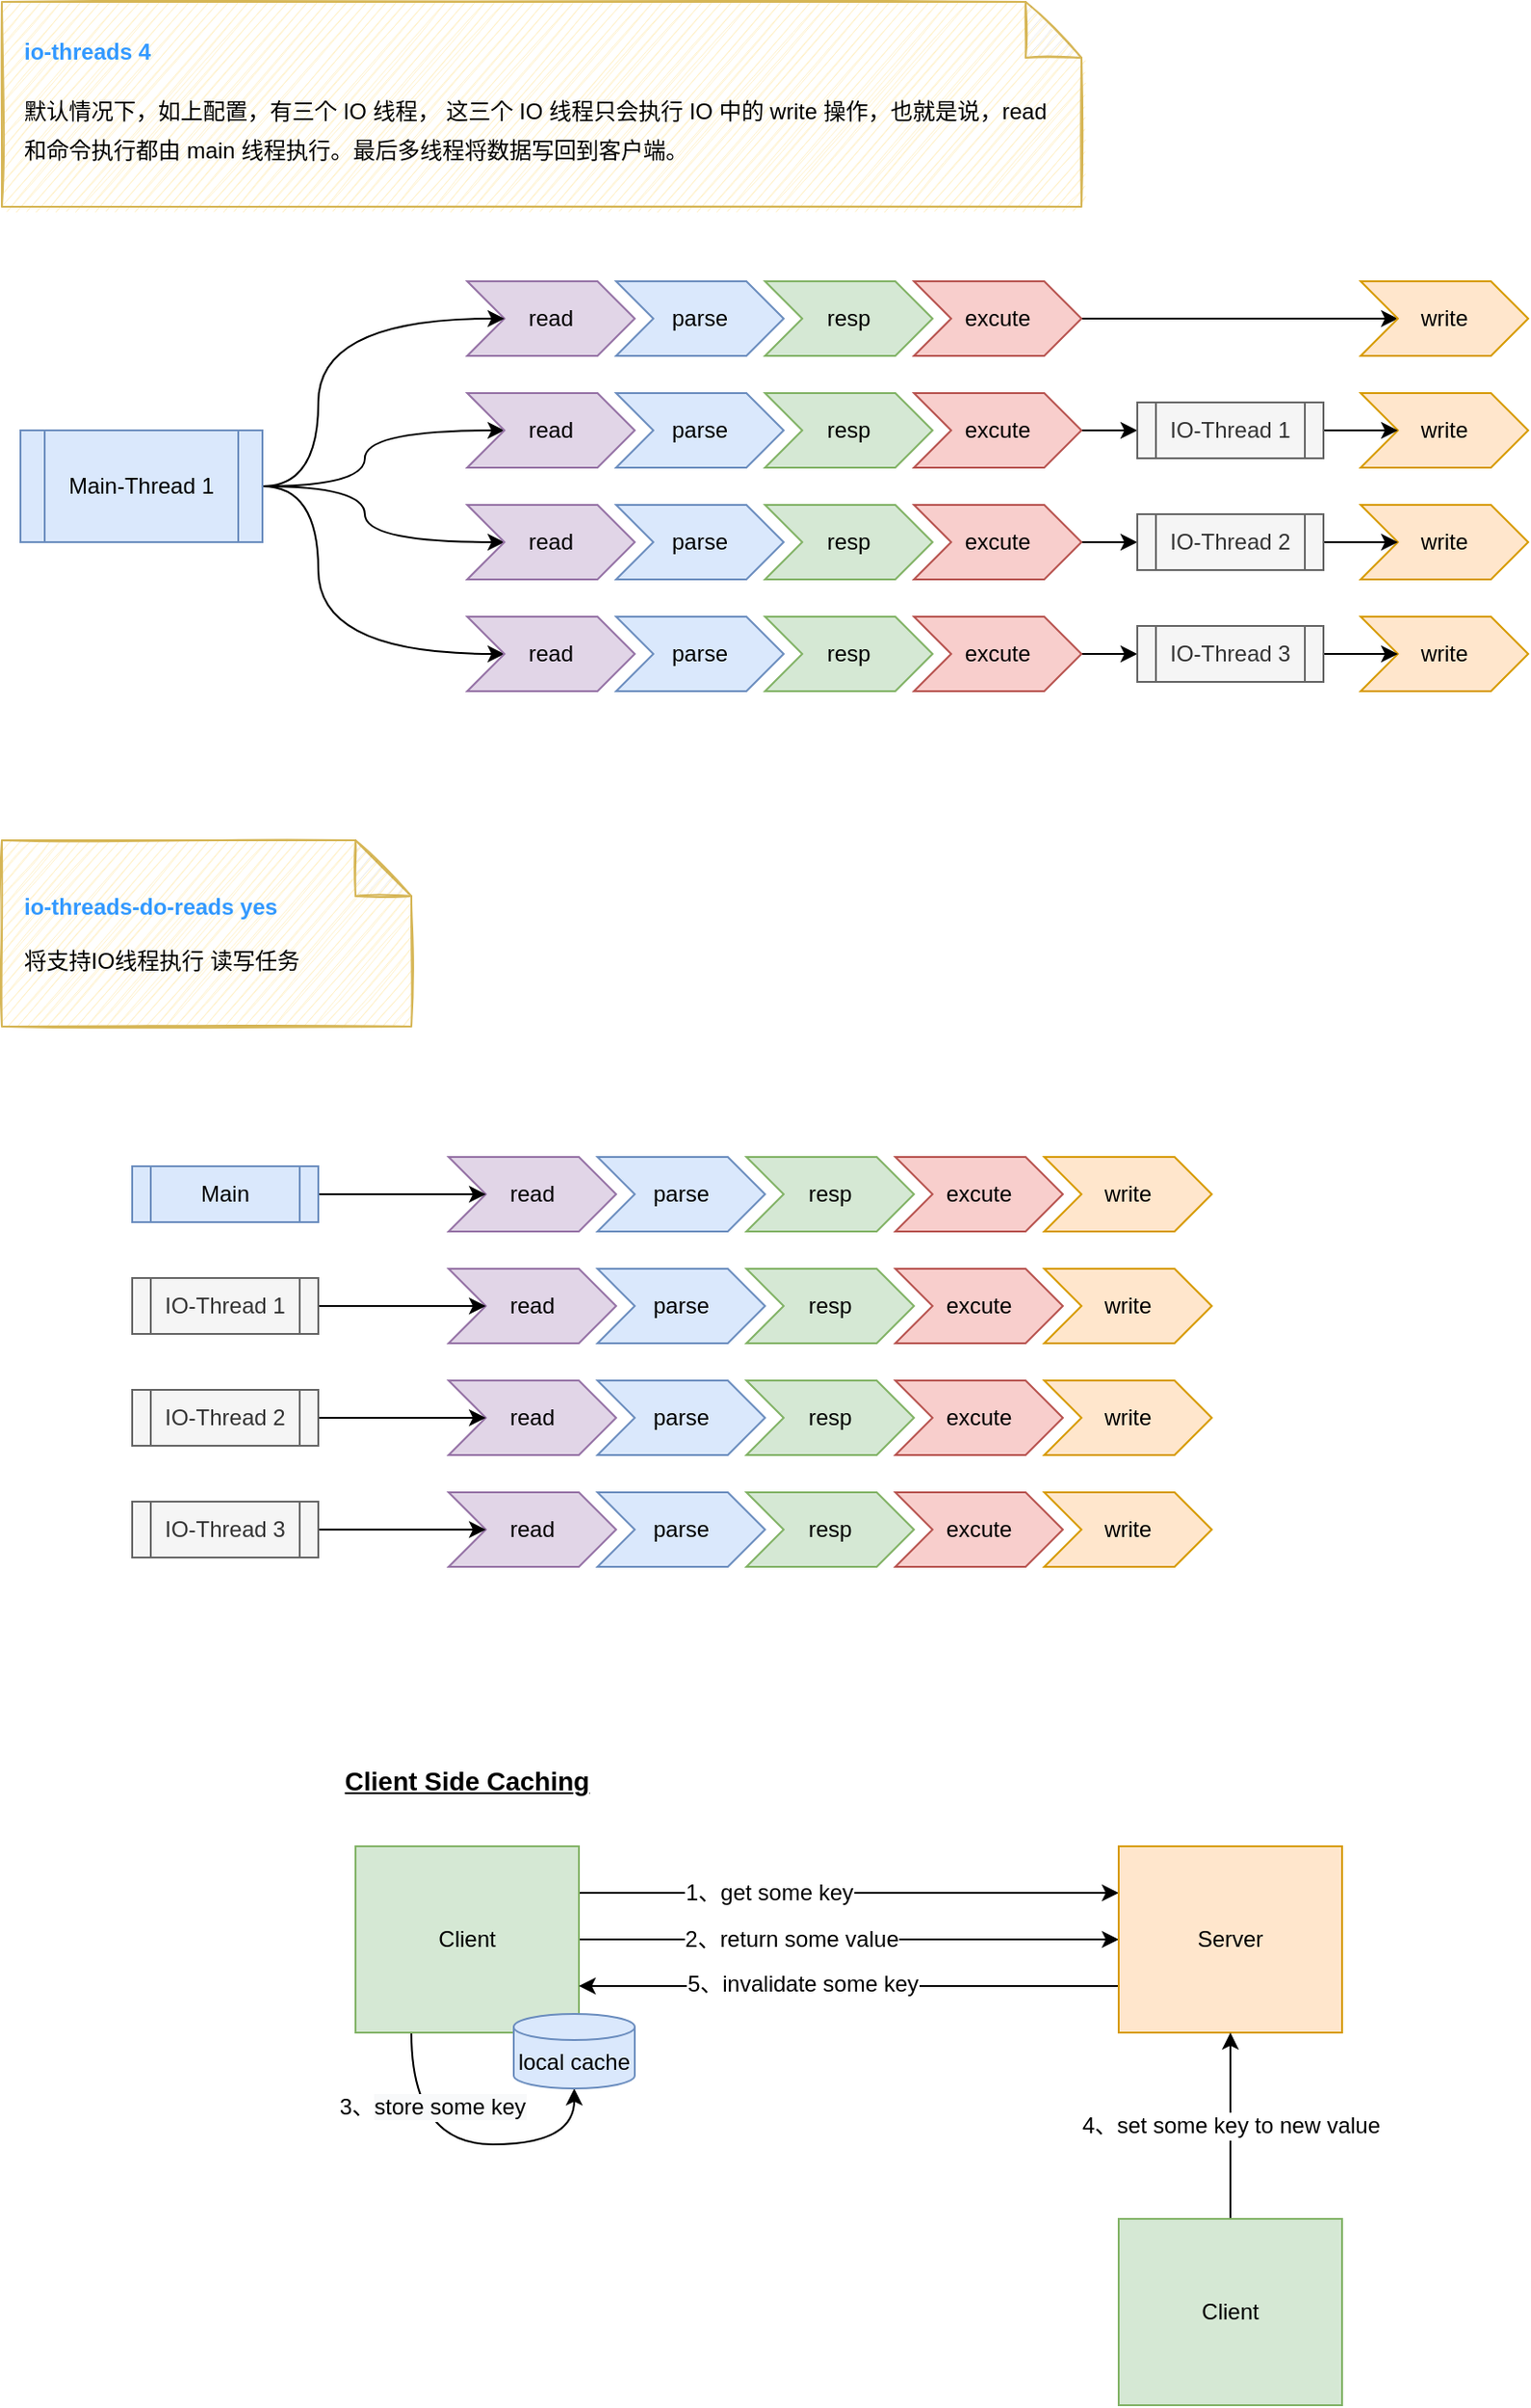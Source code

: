 <mxfile version="16.2.6" type="github">
  <diagram id="o3Vj37FuA6i_zCHPi91s" name="Page-1">
    <mxGraphModel dx="1186" dy="654" grid="1" gridSize="10" guides="1" tooltips="1" connect="1" arrows="1" fold="1" page="1" pageScale="1" pageWidth="827" pageHeight="1169" math="0" shadow="0">
      <root>
        <mxCell id="0" />
        <mxCell id="1" parent="0" />
        <mxCell id="VDrUXmHTbGzfBgASFpA9-1" value="read" style="shape=step;perimeter=stepPerimeter;whiteSpace=wrap;html=1;fixedSize=1;fillColor=#e1d5e7;strokeColor=#9673a6;" vertex="1" parent="1">
          <mxGeometry x="320" y="210" width="90" height="40" as="geometry" />
        </mxCell>
        <mxCell id="VDrUXmHTbGzfBgASFpA9-24" style="edgeStyle=orthogonalEdgeStyle;rounded=0;orthogonalLoop=1;jettySize=auto;html=1;entryX=0;entryY=0.5;entryDx=0;entryDy=0;curved=1;exitX=1;exitY=0.5;exitDx=0;exitDy=0;" edge="1" parent="1" source="VDrUXmHTbGzfBgASFpA9-31" target="VDrUXmHTbGzfBgASFpA9-1">
          <mxGeometry relative="1" as="geometry">
            <mxPoint x="180" y="320" as="sourcePoint" />
            <Array as="points">
              <mxPoint x="240" y="320" />
              <mxPoint x="240" y="230" />
            </Array>
          </mxGeometry>
        </mxCell>
        <mxCell id="VDrUXmHTbGzfBgASFpA9-25" style="edgeStyle=orthogonalEdgeStyle;curved=1;rounded=0;orthogonalLoop=1;jettySize=auto;html=1;exitX=1;exitY=0.5;exitDx=0;exitDy=0;entryX=0;entryY=0.5;entryDx=0;entryDy=0;" edge="1" parent="1" source="VDrUXmHTbGzfBgASFpA9-31" target="VDrUXmHTbGzfBgASFpA9-14">
          <mxGeometry relative="1" as="geometry">
            <mxPoint x="200" y="320" as="sourcePoint" />
            <Array as="points">
              <mxPoint x="240" y="320" />
              <mxPoint x="240" y="410" />
            </Array>
          </mxGeometry>
        </mxCell>
        <mxCell id="VDrUXmHTbGzfBgASFpA9-26" style="edgeStyle=orthogonalEdgeStyle;curved=1;rounded=0;orthogonalLoop=1;jettySize=auto;html=1;exitX=1;exitY=0.5;exitDx=0;exitDy=0;" edge="1" parent="1" source="VDrUXmHTbGzfBgASFpA9-31" target="VDrUXmHTbGzfBgASFpA9-6">
          <mxGeometry relative="1" as="geometry">
            <mxPoint x="200" y="320" as="sourcePoint" />
          </mxGeometry>
        </mxCell>
        <mxCell id="VDrUXmHTbGzfBgASFpA9-27" style="edgeStyle=orthogonalEdgeStyle;curved=1;rounded=0;orthogonalLoop=1;jettySize=auto;html=1;exitX=1;exitY=0.5;exitDx=0;exitDy=0;" edge="1" parent="1" source="VDrUXmHTbGzfBgASFpA9-31" target="VDrUXmHTbGzfBgASFpA9-10">
          <mxGeometry relative="1" as="geometry">
            <mxPoint x="200" y="320" as="sourcePoint" />
          </mxGeometry>
        </mxCell>
        <mxCell id="VDrUXmHTbGzfBgASFpA9-3" value="parse" style="shape=step;perimeter=stepPerimeter;whiteSpace=wrap;html=1;fixedSize=1;fillColor=#dae8fc;strokeColor=#6c8ebf;" vertex="1" parent="1">
          <mxGeometry x="400" y="210" width="90" height="40" as="geometry" />
        </mxCell>
        <mxCell id="VDrUXmHTbGzfBgASFpA9-4" value="resp" style="shape=step;perimeter=stepPerimeter;whiteSpace=wrap;html=1;fixedSize=1;fillColor=#d5e8d4;strokeColor=#82b366;" vertex="1" parent="1">
          <mxGeometry x="480" y="210" width="90" height="40" as="geometry" />
        </mxCell>
        <mxCell id="VDrUXmHTbGzfBgASFpA9-23" style="edgeStyle=orthogonalEdgeStyle;rounded=0;orthogonalLoop=1;jettySize=auto;html=1;exitX=1;exitY=0.5;exitDx=0;exitDy=0;entryX=0;entryY=0.5;entryDx=0;entryDy=0;" edge="1" parent="1" source="VDrUXmHTbGzfBgASFpA9-5" target="VDrUXmHTbGzfBgASFpA9-19">
          <mxGeometry relative="1" as="geometry" />
        </mxCell>
        <mxCell id="VDrUXmHTbGzfBgASFpA9-5" value="excute" style="shape=step;perimeter=stepPerimeter;whiteSpace=wrap;html=1;fixedSize=1;fillColor=#f8cecc;strokeColor=#b85450;" vertex="1" parent="1">
          <mxGeometry x="560" y="210" width="90" height="40" as="geometry" />
        </mxCell>
        <mxCell id="VDrUXmHTbGzfBgASFpA9-6" value="read" style="shape=step;perimeter=stepPerimeter;whiteSpace=wrap;html=1;fixedSize=1;fillColor=#e1d5e7;strokeColor=#9673a6;" vertex="1" parent="1">
          <mxGeometry x="320" y="270" width="90" height="40" as="geometry" />
        </mxCell>
        <mxCell id="VDrUXmHTbGzfBgASFpA9-7" value="parse" style="shape=step;perimeter=stepPerimeter;whiteSpace=wrap;html=1;fixedSize=1;fillColor=#dae8fc;strokeColor=#6c8ebf;" vertex="1" parent="1">
          <mxGeometry x="400" y="270" width="90" height="40" as="geometry" />
        </mxCell>
        <mxCell id="VDrUXmHTbGzfBgASFpA9-8" value="resp" style="shape=step;perimeter=stepPerimeter;whiteSpace=wrap;html=1;fixedSize=1;fillColor=#d5e8d4;strokeColor=#82b366;" vertex="1" parent="1">
          <mxGeometry x="480" y="270" width="90" height="40" as="geometry" />
        </mxCell>
        <mxCell id="VDrUXmHTbGzfBgASFpA9-29" style="edgeStyle=orthogonalEdgeStyle;curved=1;rounded=0;orthogonalLoop=1;jettySize=auto;html=1;exitX=1;exitY=0.5;exitDx=0;exitDy=0;entryX=0;entryY=0.5;entryDx=0;entryDy=0;" edge="1" parent="1" source="VDrUXmHTbGzfBgASFpA9-9" target="VDrUXmHTbGzfBgASFpA9-28">
          <mxGeometry relative="1" as="geometry" />
        </mxCell>
        <mxCell id="VDrUXmHTbGzfBgASFpA9-9" value="excute" style="shape=step;perimeter=stepPerimeter;whiteSpace=wrap;html=1;fixedSize=1;fillColor=#f8cecc;strokeColor=#b85450;" vertex="1" parent="1">
          <mxGeometry x="560" y="270" width="90" height="40" as="geometry" />
        </mxCell>
        <mxCell id="VDrUXmHTbGzfBgASFpA9-10" value="read" style="shape=step;perimeter=stepPerimeter;whiteSpace=wrap;html=1;fixedSize=1;fillColor=#e1d5e7;strokeColor=#9673a6;" vertex="1" parent="1">
          <mxGeometry x="320" y="330" width="90" height="40" as="geometry" />
        </mxCell>
        <mxCell id="VDrUXmHTbGzfBgASFpA9-11" value="parse" style="shape=step;perimeter=stepPerimeter;whiteSpace=wrap;html=1;fixedSize=1;fillColor=#dae8fc;strokeColor=#6c8ebf;" vertex="1" parent="1">
          <mxGeometry x="400" y="330" width="90" height="40" as="geometry" />
        </mxCell>
        <mxCell id="VDrUXmHTbGzfBgASFpA9-12" value="resp" style="shape=step;perimeter=stepPerimeter;whiteSpace=wrap;html=1;fixedSize=1;fillColor=#d5e8d4;strokeColor=#82b366;" vertex="1" parent="1">
          <mxGeometry x="480" y="330" width="90" height="40" as="geometry" />
        </mxCell>
        <mxCell id="VDrUXmHTbGzfBgASFpA9-35" style="edgeStyle=orthogonalEdgeStyle;curved=1;rounded=0;orthogonalLoop=1;jettySize=auto;html=1;exitX=1;exitY=0.5;exitDx=0;exitDy=0;entryX=0;entryY=0.5;entryDx=0;entryDy=0;" edge="1" parent="1" source="VDrUXmHTbGzfBgASFpA9-13" target="VDrUXmHTbGzfBgASFpA9-33">
          <mxGeometry relative="1" as="geometry" />
        </mxCell>
        <mxCell id="VDrUXmHTbGzfBgASFpA9-13" value="excute" style="shape=step;perimeter=stepPerimeter;whiteSpace=wrap;html=1;fixedSize=1;fillColor=#f8cecc;strokeColor=#b85450;" vertex="1" parent="1">
          <mxGeometry x="560" y="330" width="90" height="40" as="geometry" />
        </mxCell>
        <mxCell id="VDrUXmHTbGzfBgASFpA9-14" value="read" style="shape=step;perimeter=stepPerimeter;whiteSpace=wrap;html=1;fixedSize=1;fillColor=#e1d5e7;strokeColor=#9673a6;" vertex="1" parent="1">
          <mxGeometry x="320" y="390" width="90" height="40" as="geometry" />
        </mxCell>
        <mxCell id="VDrUXmHTbGzfBgASFpA9-15" value="parse" style="shape=step;perimeter=stepPerimeter;whiteSpace=wrap;html=1;fixedSize=1;fillColor=#dae8fc;strokeColor=#6c8ebf;" vertex="1" parent="1">
          <mxGeometry x="400" y="390" width="90" height="40" as="geometry" />
        </mxCell>
        <mxCell id="VDrUXmHTbGzfBgASFpA9-16" value="resp" style="shape=step;perimeter=stepPerimeter;whiteSpace=wrap;html=1;fixedSize=1;fillColor=#d5e8d4;strokeColor=#82b366;" vertex="1" parent="1">
          <mxGeometry x="480" y="390" width="90" height="40" as="geometry" />
        </mxCell>
        <mxCell id="VDrUXmHTbGzfBgASFpA9-37" style="edgeStyle=orthogonalEdgeStyle;curved=1;rounded=0;orthogonalLoop=1;jettySize=auto;html=1;exitX=1;exitY=0.5;exitDx=0;exitDy=0;entryX=0;entryY=0.5;entryDx=0;entryDy=0;" edge="1" parent="1" source="VDrUXmHTbGzfBgASFpA9-17" target="VDrUXmHTbGzfBgASFpA9-34">
          <mxGeometry relative="1" as="geometry" />
        </mxCell>
        <mxCell id="VDrUXmHTbGzfBgASFpA9-17" value="excute" style="shape=step;perimeter=stepPerimeter;whiteSpace=wrap;html=1;fixedSize=1;fillColor=#f8cecc;strokeColor=#b85450;" vertex="1" parent="1">
          <mxGeometry x="560" y="390" width="90" height="40" as="geometry" />
        </mxCell>
        <mxCell id="VDrUXmHTbGzfBgASFpA9-19" value="write" style="shape=step;perimeter=stepPerimeter;whiteSpace=wrap;html=1;fixedSize=1;fillColor=#ffe6cc;strokeColor=#d79b00;" vertex="1" parent="1">
          <mxGeometry x="800" y="210" width="90" height="40" as="geometry" />
        </mxCell>
        <mxCell id="VDrUXmHTbGzfBgASFpA9-20" value="write" style="shape=step;perimeter=stepPerimeter;whiteSpace=wrap;html=1;fixedSize=1;fillColor=#ffe6cc;strokeColor=#d79b00;" vertex="1" parent="1">
          <mxGeometry x="800" y="270" width="90" height="40" as="geometry" />
        </mxCell>
        <mxCell id="VDrUXmHTbGzfBgASFpA9-21" value="write" style="shape=step;perimeter=stepPerimeter;whiteSpace=wrap;html=1;fixedSize=1;fillColor=#ffe6cc;strokeColor=#d79b00;" vertex="1" parent="1">
          <mxGeometry x="800" y="330" width="90" height="40" as="geometry" />
        </mxCell>
        <mxCell id="VDrUXmHTbGzfBgASFpA9-22" value="write" style="shape=step;perimeter=stepPerimeter;whiteSpace=wrap;html=1;fixedSize=1;fillColor=#ffe6cc;strokeColor=#d79b00;" vertex="1" parent="1">
          <mxGeometry x="800" y="390" width="90" height="40" as="geometry" />
        </mxCell>
        <mxCell id="VDrUXmHTbGzfBgASFpA9-32" value="" style="edgeStyle=orthogonalEdgeStyle;curved=1;rounded=0;orthogonalLoop=1;jettySize=auto;html=1;" edge="1" parent="1" source="VDrUXmHTbGzfBgASFpA9-28" target="VDrUXmHTbGzfBgASFpA9-20">
          <mxGeometry relative="1" as="geometry" />
        </mxCell>
        <mxCell id="VDrUXmHTbGzfBgASFpA9-28" value="IO-Thread 1" style="shape=process;whiteSpace=wrap;html=1;backgroundOutline=1;fillColor=#f5f5f5;strokeColor=#666666;fontColor=#333333;" vertex="1" parent="1">
          <mxGeometry x="680" y="275" width="100" height="30" as="geometry" />
        </mxCell>
        <mxCell id="VDrUXmHTbGzfBgASFpA9-31" value="Main-Thread 1" style="shape=process;whiteSpace=wrap;html=1;backgroundOutline=1;fillColor=#dae8fc;strokeColor=#6c8ebf;" vertex="1" parent="1">
          <mxGeometry x="80" y="290" width="130" height="60" as="geometry" />
        </mxCell>
        <mxCell id="VDrUXmHTbGzfBgASFpA9-36" style="edgeStyle=orthogonalEdgeStyle;curved=1;rounded=0;orthogonalLoop=1;jettySize=auto;html=1;exitX=1;exitY=0.5;exitDx=0;exitDy=0;" edge="1" parent="1" source="VDrUXmHTbGzfBgASFpA9-33" target="VDrUXmHTbGzfBgASFpA9-21">
          <mxGeometry relative="1" as="geometry" />
        </mxCell>
        <mxCell id="VDrUXmHTbGzfBgASFpA9-33" value="IO-Thread 2" style="shape=process;whiteSpace=wrap;html=1;backgroundOutline=1;fillColor=#f5f5f5;strokeColor=#666666;fontColor=#333333;" vertex="1" parent="1">
          <mxGeometry x="680" y="335" width="100" height="30" as="geometry" />
        </mxCell>
        <mxCell id="VDrUXmHTbGzfBgASFpA9-38" style="edgeStyle=orthogonalEdgeStyle;curved=1;rounded=0;orthogonalLoop=1;jettySize=auto;html=1;exitX=1;exitY=0.5;exitDx=0;exitDy=0;" edge="1" parent="1" source="VDrUXmHTbGzfBgASFpA9-34" target="VDrUXmHTbGzfBgASFpA9-22">
          <mxGeometry relative="1" as="geometry" />
        </mxCell>
        <mxCell id="VDrUXmHTbGzfBgASFpA9-34" value="IO-Thread 3" style="shape=process;whiteSpace=wrap;html=1;backgroundOutline=1;fillColor=#f5f5f5;strokeColor=#666666;fontColor=#333333;" vertex="1" parent="1">
          <mxGeometry x="680" y="395" width="100" height="30" as="geometry" />
        </mxCell>
        <mxCell id="VDrUXmHTbGzfBgASFpA9-40" value="&lt;div&gt;&lt;font style=&quot;font-size: 12px&quot; color=&quot;#3399ff&quot;&gt;&lt;b&gt;io-threads 4&lt;br&gt;              &lt;/b&gt;&lt;/font&gt;&lt;/div&gt;&lt;div&gt;&lt;font style=&quot;font-size: 12px&quot; color=&quot;#3399ff&quot;&gt;&lt;br&gt;&lt;/font&gt;&lt;/div&gt;&lt;div&gt;&lt;div style=&quot;line-height: 1.75&quot;&gt;&lt;font style=&quot;font-size: 12px&quot;&gt;默认情况下，如上配置，有三个 IO 线程， 这三个 IO 线程只会执行 IO 中的 write 操作，也就是说，read 和命令执行都由 main 线程执行。最后多线程将数据写回到客户端。&lt;/font&gt;&lt;/div&gt;&lt;/div&gt;" style="shape=note;whiteSpace=wrap;html=1;backgroundOutline=1;darkOpacity=0.05;align=left;spacing=12;verticalAlign=middle;sketch=1;fillColor=#fff2cc;strokeColor=#d6b656;" vertex="1" parent="1">
          <mxGeometry x="70" y="60" width="580" height="110" as="geometry" />
        </mxCell>
        <mxCell id="VDrUXmHTbGzfBgASFpA9-41" value="&lt;div&gt;&lt;font color=&quot;#3399ff&quot;&gt;&lt;b&gt;io-threads-do-reads yes&lt;/b&gt;&lt;/font&gt;&lt;/div&gt;&lt;div&gt;&lt;font color=&quot;#3399ff&quot;&gt;&lt;br&gt;&lt;/font&gt;&lt;/div&gt;&lt;div&gt;&lt;div&gt;将支持IO线程执行 读写任务&lt;br&gt;              &lt;/div&gt;&lt;/div&gt;" style="shape=note;whiteSpace=wrap;html=1;backgroundOutline=1;darkOpacity=0.05;align=left;spacing=12;verticalAlign=middle;sketch=1;fillColor=#fff2cc;strokeColor=#d6b656;" vertex="1" parent="1">
          <mxGeometry x="70" y="510" width="220" height="100" as="geometry" />
        </mxCell>
        <mxCell id="VDrUXmHTbGzfBgASFpA9-42" value="read" style="shape=step;perimeter=stepPerimeter;whiteSpace=wrap;html=1;fixedSize=1;fillColor=#e1d5e7;strokeColor=#9673a6;" vertex="1" parent="1">
          <mxGeometry x="310" y="680" width="90" height="40" as="geometry" />
        </mxCell>
        <mxCell id="VDrUXmHTbGzfBgASFpA9-47" value="parse" style="shape=step;perimeter=stepPerimeter;whiteSpace=wrap;html=1;fixedSize=1;fillColor=#dae8fc;strokeColor=#6c8ebf;" vertex="1" parent="1">
          <mxGeometry x="390" y="680" width="90" height="40" as="geometry" />
        </mxCell>
        <mxCell id="VDrUXmHTbGzfBgASFpA9-48" value="resp" style="shape=step;perimeter=stepPerimeter;whiteSpace=wrap;html=1;fixedSize=1;fillColor=#d5e8d4;strokeColor=#82b366;" vertex="1" parent="1">
          <mxGeometry x="470" y="680" width="90" height="40" as="geometry" />
        </mxCell>
        <mxCell id="VDrUXmHTbGzfBgASFpA9-50" value="excute" style="shape=step;perimeter=stepPerimeter;whiteSpace=wrap;html=1;fixedSize=1;fillColor=#f8cecc;strokeColor=#b85450;" vertex="1" parent="1">
          <mxGeometry x="550" y="680" width="90" height="40" as="geometry" />
        </mxCell>
        <mxCell id="VDrUXmHTbGzfBgASFpA9-51" value="read" style="shape=step;perimeter=stepPerimeter;whiteSpace=wrap;html=1;fixedSize=1;fillColor=#e1d5e7;strokeColor=#9673a6;" vertex="1" parent="1">
          <mxGeometry x="310" y="740" width="90" height="40" as="geometry" />
        </mxCell>
        <mxCell id="VDrUXmHTbGzfBgASFpA9-52" value="parse" style="shape=step;perimeter=stepPerimeter;whiteSpace=wrap;html=1;fixedSize=1;fillColor=#dae8fc;strokeColor=#6c8ebf;" vertex="1" parent="1">
          <mxGeometry x="390" y="740" width="90" height="40" as="geometry" />
        </mxCell>
        <mxCell id="VDrUXmHTbGzfBgASFpA9-53" value="resp" style="shape=step;perimeter=stepPerimeter;whiteSpace=wrap;html=1;fixedSize=1;fillColor=#d5e8d4;strokeColor=#82b366;" vertex="1" parent="1">
          <mxGeometry x="470" y="740" width="90" height="40" as="geometry" />
        </mxCell>
        <mxCell id="VDrUXmHTbGzfBgASFpA9-55" value="excute" style="shape=step;perimeter=stepPerimeter;whiteSpace=wrap;html=1;fixedSize=1;fillColor=#f8cecc;strokeColor=#b85450;" vertex="1" parent="1">
          <mxGeometry x="550" y="740" width="90" height="40" as="geometry" />
        </mxCell>
        <mxCell id="VDrUXmHTbGzfBgASFpA9-56" value="read" style="shape=step;perimeter=stepPerimeter;whiteSpace=wrap;html=1;fixedSize=1;fillColor=#e1d5e7;strokeColor=#9673a6;" vertex="1" parent="1">
          <mxGeometry x="310" y="800" width="90" height="40" as="geometry" />
        </mxCell>
        <mxCell id="VDrUXmHTbGzfBgASFpA9-57" value="parse" style="shape=step;perimeter=stepPerimeter;whiteSpace=wrap;html=1;fixedSize=1;fillColor=#dae8fc;strokeColor=#6c8ebf;" vertex="1" parent="1">
          <mxGeometry x="390" y="800" width="90" height="40" as="geometry" />
        </mxCell>
        <mxCell id="VDrUXmHTbGzfBgASFpA9-58" value="resp" style="shape=step;perimeter=stepPerimeter;whiteSpace=wrap;html=1;fixedSize=1;fillColor=#d5e8d4;strokeColor=#82b366;" vertex="1" parent="1">
          <mxGeometry x="470" y="800" width="90" height="40" as="geometry" />
        </mxCell>
        <mxCell id="VDrUXmHTbGzfBgASFpA9-60" value="excute" style="shape=step;perimeter=stepPerimeter;whiteSpace=wrap;html=1;fixedSize=1;fillColor=#f8cecc;strokeColor=#b85450;" vertex="1" parent="1">
          <mxGeometry x="550" y="800" width="90" height="40" as="geometry" />
        </mxCell>
        <mxCell id="VDrUXmHTbGzfBgASFpA9-61" value="read" style="shape=step;perimeter=stepPerimeter;whiteSpace=wrap;html=1;fixedSize=1;fillColor=#e1d5e7;strokeColor=#9673a6;" vertex="1" parent="1">
          <mxGeometry x="310" y="860" width="90" height="40" as="geometry" />
        </mxCell>
        <mxCell id="VDrUXmHTbGzfBgASFpA9-62" value="parse" style="shape=step;perimeter=stepPerimeter;whiteSpace=wrap;html=1;fixedSize=1;fillColor=#dae8fc;strokeColor=#6c8ebf;" vertex="1" parent="1">
          <mxGeometry x="390" y="860" width="90" height="40" as="geometry" />
        </mxCell>
        <mxCell id="VDrUXmHTbGzfBgASFpA9-63" value="resp" style="shape=step;perimeter=stepPerimeter;whiteSpace=wrap;html=1;fixedSize=1;fillColor=#d5e8d4;strokeColor=#82b366;" vertex="1" parent="1">
          <mxGeometry x="470" y="860" width="90" height="40" as="geometry" />
        </mxCell>
        <mxCell id="VDrUXmHTbGzfBgASFpA9-65" value="excute" style="shape=step;perimeter=stepPerimeter;whiteSpace=wrap;html=1;fixedSize=1;fillColor=#f8cecc;strokeColor=#b85450;" vertex="1" parent="1">
          <mxGeometry x="550" y="860" width="90" height="40" as="geometry" />
        </mxCell>
        <mxCell id="VDrUXmHTbGzfBgASFpA9-66" value="write" style="shape=step;perimeter=stepPerimeter;whiteSpace=wrap;html=1;fixedSize=1;fillColor=#ffe6cc;strokeColor=#d79b00;" vertex="1" parent="1">
          <mxGeometry x="630" y="680" width="90" height="40" as="geometry" />
        </mxCell>
        <mxCell id="VDrUXmHTbGzfBgASFpA9-67" value="write" style="shape=step;perimeter=stepPerimeter;whiteSpace=wrap;html=1;fixedSize=1;fillColor=#ffe6cc;strokeColor=#d79b00;" vertex="1" parent="1">
          <mxGeometry x="630" y="740" width="90" height="40" as="geometry" />
        </mxCell>
        <mxCell id="VDrUXmHTbGzfBgASFpA9-68" value="write" style="shape=step;perimeter=stepPerimeter;whiteSpace=wrap;html=1;fixedSize=1;fillColor=#ffe6cc;strokeColor=#d79b00;" vertex="1" parent="1">
          <mxGeometry x="630" y="800" width="90" height="40" as="geometry" />
        </mxCell>
        <mxCell id="VDrUXmHTbGzfBgASFpA9-69" value="write" style="shape=step;perimeter=stepPerimeter;whiteSpace=wrap;html=1;fixedSize=1;fillColor=#ffe6cc;strokeColor=#d79b00;" vertex="1" parent="1">
          <mxGeometry x="630" y="860" width="90" height="40" as="geometry" />
        </mxCell>
        <mxCell id="VDrUXmHTbGzfBgASFpA9-85" style="edgeStyle=orthogonalEdgeStyle;curved=1;rounded=0;orthogonalLoop=1;jettySize=auto;html=1;exitX=1;exitY=0.5;exitDx=0;exitDy=0;entryX=0;entryY=0.5;entryDx=0;entryDy=0;fontSize=12;fontColor=#3399FF;" edge="1" parent="1" source="VDrUXmHTbGzfBgASFpA9-80" target="VDrUXmHTbGzfBgASFpA9-51">
          <mxGeometry relative="1" as="geometry" />
        </mxCell>
        <mxCell id="VDrUXmHTbGzfBgASFpA9-80" value="IO-Thread 1" style="shape=process;whiteSpace=wrap;html=1;backgroundOutline=1;fillColor=#f5f5f5;strokeColor=#666666;fontColor=#333333;" vertex="1" parent="1">
          <mxGeometry x="140" y="745" width="100" height="30" as="geometry" />
        </mxCell>
        <mxCell id="VDrUXmHTbGzfBgASFpA9-86" style="edgeStyle=orthogonalEdgeStyle;curved=1;rounded=0;orthogonalLoop=1;jettySize=auto;html=1;exitX=1;exitY=0.5;exitDx=0;exitDy=0;entryX=0;entryY=0.5;entryDx=0;entryDy=0;fontSize=12;fontColor=#3399FF;" edge="1" parent="1" source="VDrUXmHTbGzfBgASFpA9-81" target="VDrUXmHTbGzfBgASFpA9-56">
          <mxGeometry relative="1" as="geometry" />
        </mxCell>
        <mxCell id="VDrUXmHTbGzfBgASFpA9-81" value="IO-Thread 2" style="shape=process;whiteSpace=wrap;html=1;backgroundOutline=1;fillColor=#f5f5f5;strokeColor=#666666;fontColor=#333333;" vertex="1" parent="1">
          <mxGeometry x="140" y="805" width="100" height="30" as="geometry" />
        </mxCell>
        <mxCell id="VDrUXmHTbGzfBgASFpA9-87" style="edgeStyle=orthogonalEdgeStyle;curved=1;rounded=0;orthogonalLoop=1;jettySize=auto;html=1;exitX=1;exitY=0.5;exitDx=0;exitDy=0;entryX=0;entryY=0.5;entryDx=0;entryDy=0;fontSize=12;fontColor=#3399FF;" edge="1" parent="1" source="VDrUXmHTbGzfBgASFpA9-82" target="VDrUXmHTbGzfBgASFpA9-61">
          <mxGeometry relative="1" as="geometry" />
        </mxCell>
        <mxCell id="VDrUXmHTbGzfBgASFpA9-82" value="IO-Thread 3" style="shape=process;whiteSpace=wrap;html=1;backgroundOutline=1;fillColor=#f5f5f5;strokeColor=#666666;fontColor=#333333;" vertex="1" parent="1">
          <mxGeometry x="140" y="865" width="100" height="30" as="geometry" />
        </mxCell>
        <mxCell id="VDrUXmHTbGzfBgASFpA9-84" style="edgeStyle=orthogonalEdgeStyle;curved=1;rounded=0;orthogonalLoop=1;jettySize=auto;html=1;exitX=1;exitY=0.5;exitDx=0;exitDy=0;fontSize=12;fontColor=#3399FF;" edge="1" parent="1" source="VDrUXmHTbGzfBgASFpA9-83" target="VDrUXmHTbGzfBgASFpA9-42">
          <mxGeometry relative="1" as="geometry" />
        </mxCell>
        <mxCell id="VDrUXmHTbGzfBgASFpA9-83" value="Main" style="shape=process;whiteSpace=wrap;html=1;backgroundOutline=1;fillColor=#dae8fc;strokeColor=#6c8ebf;" vertex="1" parent="1">
          <mxGeometry x="140" y="685" width="100" height="30" as="geometry" />
        </mxCell>
        <mxCell id="VDrUXmHTbGzfBgASFpA9-91" style="edgeStyle=orthogonalEdgeStyle;curved=1;rounded=0;orthogonalLoop=1;jettySize=auto;html=1;exitX=1;exitY=0.25;exitDx=0;exitDy=0;entryX=0;entryY=0.25;entryDx=0;entryDy=0;fontSize=12;fontColor=#000000;" edge="1" parent="1" source="VDrUXmHTbGzfBgASFpA9-89" target="VDrUXmHTbGzfBgASFpA9-90">
          <mxGeometry relative="1" as="geometry" />
        </mxCell>
        <mxCell id="VDrUXmHTbGzfBgASFpA9-95" value="1、get some key" style="edgeLabel;html=1;align=center;verticalAlign=middle;resizable=0;points=[];fontSize=12;fontColor=#000000;" vertex="1" connectable="0" parent="VDrUXmHTbGzfBgASFpA9-91">
          <mxGeometry x="-0.31" relative="1" as="geometry">
            <mxPoint x="2" as="offset" />
          </mxGeometry>
        </mxCell>
        <mxCell id="VDrUXmHTbGzfBgASFpA9-92" style="edgeStyle=orthogonalEdgeStyle;curved=1;rounded=0;orthogonalLoop=1;jettySize=auto;html=1;exitX=1;exitY=0.5;exitDx=0;exitDy=0;fontSize=12;fontColor=#000000;" edge="1" parent="1" source="VDrUXmHTbGzfBgASFpA9-89" target="VDrUXmHTbGzfBgASFpA9-90">
          <mxGeometry relative="1" as="geometry" />
        </mxCell>
        <mxCell id="VDrUXmHTbGzfBgASFpA9-96" value="2、return some value" style="edgeLabel;html=1;align=center;verticalAlign=middle;resizable=0;points=[];fontSize=12;fontColor=#000000;" vertex="1" connectable="0" parent="VDrUXmHTbGzfBgASFpA9-92">
          <mxGeometry x="-0.276" y="3" relative="1" as="geometry">
            <mxPoint x="9" y="3" as="offset" />
          </mxGeometry>
        </mxCell>
        <mxCell id="VDrUXmHTbGzfBgASFpA9-107" style="edgeStyle=orthogonalEdgeStyle;curved=1;rounded=0;orthogonalLoop=1;jettySize=auto;html=1;exitX=0.25;exitY=1;exitDx=0;exitDy=0;entryX=0.5;entryY=1;entryDx=0;entryDy=0;entryPerimeter=0;fontSize=12;fontColor=#000000;" edge="1" parent="1" source="VDrUXmHTbGzfBgASFpA9-89" target="VDrUXmHTbGzfBgASFpA9-97">
          <mxGeometry relative="1" as="geometry">
            <Array as="points">
              <mxPoint x="290" y="1210" />
              <mxPoint x="378" y="1210" />
            </Array>
          </mxGeometry>
        </mxCell>
        <mxCell id="VDrUXmHTbGzfBgASFpA9-108" value="3、&lt;span style=&quot;background-color: rgb(248 , 249 , 250)&quot;&gt;store some key&lt;/span&gt;" style="edgeLabel;html=1;align=center;verticalAlign=middle;resizable=0;points=[];fontSize=12;fontColor=#000000;" vertex="1" connectable="0" parent="VDrUXmHTbGzfBgASFpA9-107">
          <mxGeometry x="-0.556" y="11" relative="1" as="geometry">
            <mxPoint as="offset" />
          </mxGeometry>
        </mxCell>
        <mxCell id="VDrUXmHTbGzfBgASFpA9-89" value="Client" style="rounded=0;whiteSpace=wrap;html=1;sketch=0;fontSize=12;fillColor=#d5e8d4;strokeColor=#82b366;" vertex="1" parent="1">
          <mxGeometry x="260" y="1050" width="120" height="100" as="geometry" />
        </mxCell>
        <mxCell id="VDrUXmHTbGzfBgASFpA9-105" style="edgeStyle=orthogonalEdgeStyle;curved=1;rounded=0;orthogonalLoop=1;jettySize=auto;html=1;exitX=0;exitY=0.75;exitDx=0;exitDy=0;fontSize=12;fontColor=#000000;entryX=1;entryY=0.75;entryDx=0;entryDy=0;" edge="1" parent="1" source="VDrUXmHTbGzfBgASFpA9-90" target="VDrUXmHTbGzfBgASFpA9-89">
          <mxGeometry relative="1" as="geometry">
            <mxPoint x="450" y="1150" as="targetPoint" />
          </mxGeometry>
        </mxCell>
        <mxCell id="VDrUXmHTbGzfBgASFpA9-106" value="5、invalidate some key" style="edgeLabel;html=1;align=center;verticalAlign=middle;resizable=0;points=[];fontSize=12;fontColor=#000000;" vertex="1" connectable="0" parent="VDrUXmHTbGzfBgASFpA9-105">
          <mxGeometry x="0.248" y="-1" relative="1" as="geometry">
            <mxPoint x="11" as="offset" />
          </mxGeometry>
        </mxCell>
        <mxCell id="VDrUXmHTbGzfBgASFpA9-90" value="Server" style="rounded=0;whiteSpace=wrap;html=1;sketch=0;fontSize=12;fillColor=#ffe6cc;strokeColor=#d79b00;" vertex="1" parent="1">
          <mxGeometry x="670" y="1050" width="120" height="100" as="geometry" />
        </mxCell>
        <mxCell id="VDrUXmHTbGzfBgASFpA9-97" value="local cache" style="shape=cylinder3;whiteSpace=wrap;html=1;boundedLbl=1;backgroundOutline=1;size=7;sketch=0;fontSize=12;fillColor=#dae8fc;strokeColor=#6c8ebf;" vertex="1" parent="1">
          <mxGeometry x="345" y="1140" width="65" height="40" as="geometry" />
        </mxCell>
        <mxCell id="VDrUXmHTbGzfBgASFpA9-103" style="edgeStyle=orthogonalEdgeStyle;curved=1;rounded=0;orthogonalLoop=1;jettySize=auto;html=1;exitX=0.5;exitY=0;exitDx=0;exitDy=0;entryX=0.5;entryY=1;entryDx=0;entryDy=0;fontSize=12;fontColor=#000000;" edge="1" parent="1" source="VDrUXmHTbGzfBgASFpA9-102" target="VDrUXmHTbGzfBgASFpA9-90">
          <mxGeometry relative="1" as="geometry" />
        </mxCell>
        <mxCell id="VDrUXmHTbGzfBgASFpA9-104" value="4、set some key to new value" style="edgeLabel;html=1;align=center;verticalAlign=middle;resizable=0;points=[];fontSize=12;fontColor=#000000;" vertex="1" connectable="0" parent="VDrUXmHTbGzfBgASFpA9-103">
          <mxGeometry x="0.3" y="1" relative="1" as="geometry">
            <mxPoint x="1" y="15" as="offset" />
          </mxGeometry>
        </mxCell>
        <mxCell id="VDrUXmHTbGzfBgASFpA9-102" value="Client" style="rounded=0;whiteSpace=wrap;html=1;sketch=0;fontSize=12;fillColor=#d5e8d4;strokeColor=#82b366;" vertex="1" parent="1">
          <mxGeometry x="670" y="1250" width="120" height="100" as="geometry" />
        </mxCell>
        <mxCell id="VDrUXmHTbGzfBgASFpA9-110" value="Client Side Caching" style="text;html=1;strokeColor=none;fillColor=none;align=center;verticalAlign=middle;whiteSpace=wrap;rounded=0;sketch=0;fontSize=14;fontColor=#000000;fontStyle=5" vertex="1" parent="1">
          <mxGeometry x="245" y="1000" width="150" height="30" as="geometry" />
        </mxCell>
      </root>
    </mxGraphModel>
  </diagram>
</mxfile>
